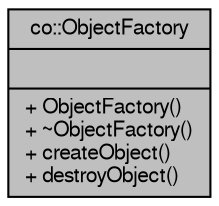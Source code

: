 digraph G
{
  edge [fontname="FreeSans",fontsize="10",labelfontname="FreeSans",labelfontsize="10"];
  node [fontname="FreeSans",fontsize="10",shape=record];
  Node1 [label="{co::ObjectFactory\n||+ ObjectFactory()\l+ ~ObjectFactory()\l+ createObject()\l+ destroyObject()\l}",height=0.2,width=0.4,color="black", fillcolor="grey75", style="filled" fontcolor="black"];
}
